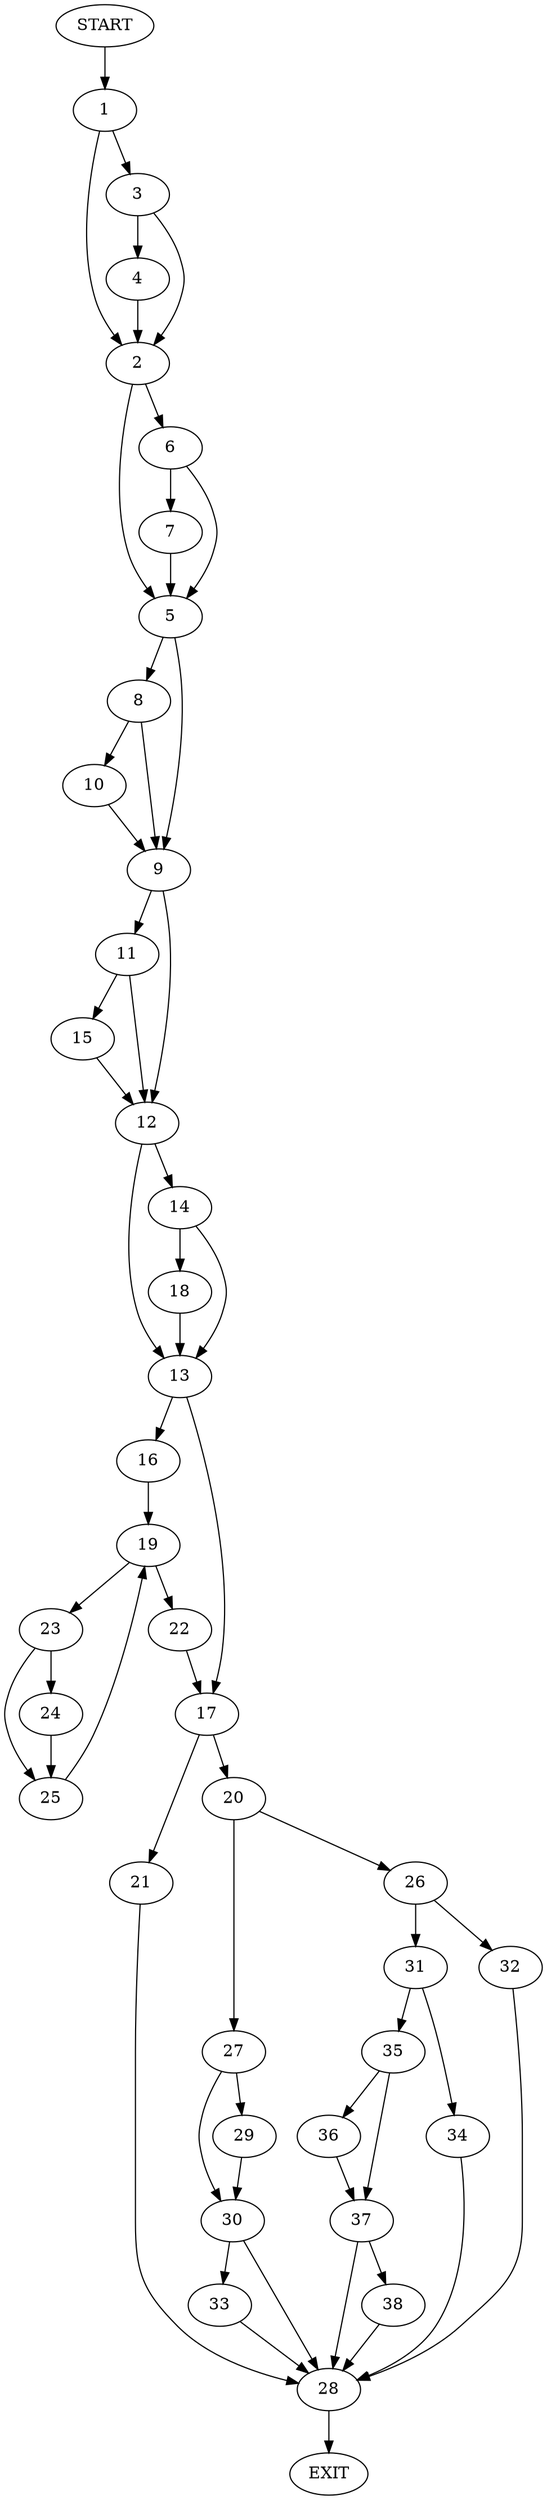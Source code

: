 digraph {
0 [label="START"]
39 [label="EXIT"]
0 -> 1
1 -> 2
1 -> 3
3 -> 4
3 -> 2
2 -> 5
2 -> 6
4 -> 2
6 -> 5
6 -> 7
5 -> 8
5 -> 9
7 -> 5
8 -> 9
8 -> 10
9 -> 11
9 -> 12
10 -> 9
12 -> 13
12 -> 14
11 -> 12
11 -> 15
15 -> 12
13 -> 16
13 -> 17
14 -> 18
14 -> 13
18 -> 13
16 -> 19
17 -> 20
17 -> 21
19 -> 22
19 -> 23
23 -> 24
23 -> 25
22 -> 17
25 -> 19
24 -> 25
20 -> 26
20 -> 27
21 -> 28
28 -> 39
27 -> 29
27 -> 30
26 -> 31
26 -> 32
30 -> 33
30 -> 28
29 -> 30
33 -> 28
32 -> 28
31 -> 34
31 -> 35
34 -> 28
35 -> 36
35 -> 37
36 -> 37
37 -> 28
37 -> 38
38 -> 28
}
